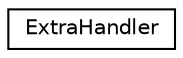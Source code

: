 digraph G
{
  edge [fontname="Helvetica",fontsize="10",labelfontname="Helvetica",labelfontsize="10"];
  node [fontname="Helvetica",fontsize="10",shape=record];
  rankdir=LR;
  Node1 [label="ExtraHandler",height=0.2,width=0.4,color="black", fillcolor="white", style="filled",URL="$df/d31/classExtraHandler.html",tooltip="Handler class for &lt;extra&gt; data, through which different profiles can be handled."];
}
